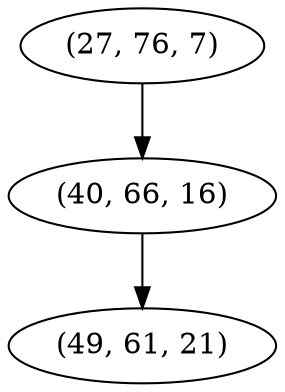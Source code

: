 digraph tree {
    "(27, 76, 7)";
    "(40, 66, 16)";
    "(49, 61, 21)";
    "(27, 76, 7)" -> "(40, 66, 16)";
    "(40, 66, 16)" -> "(49, 61, 21)";
}
